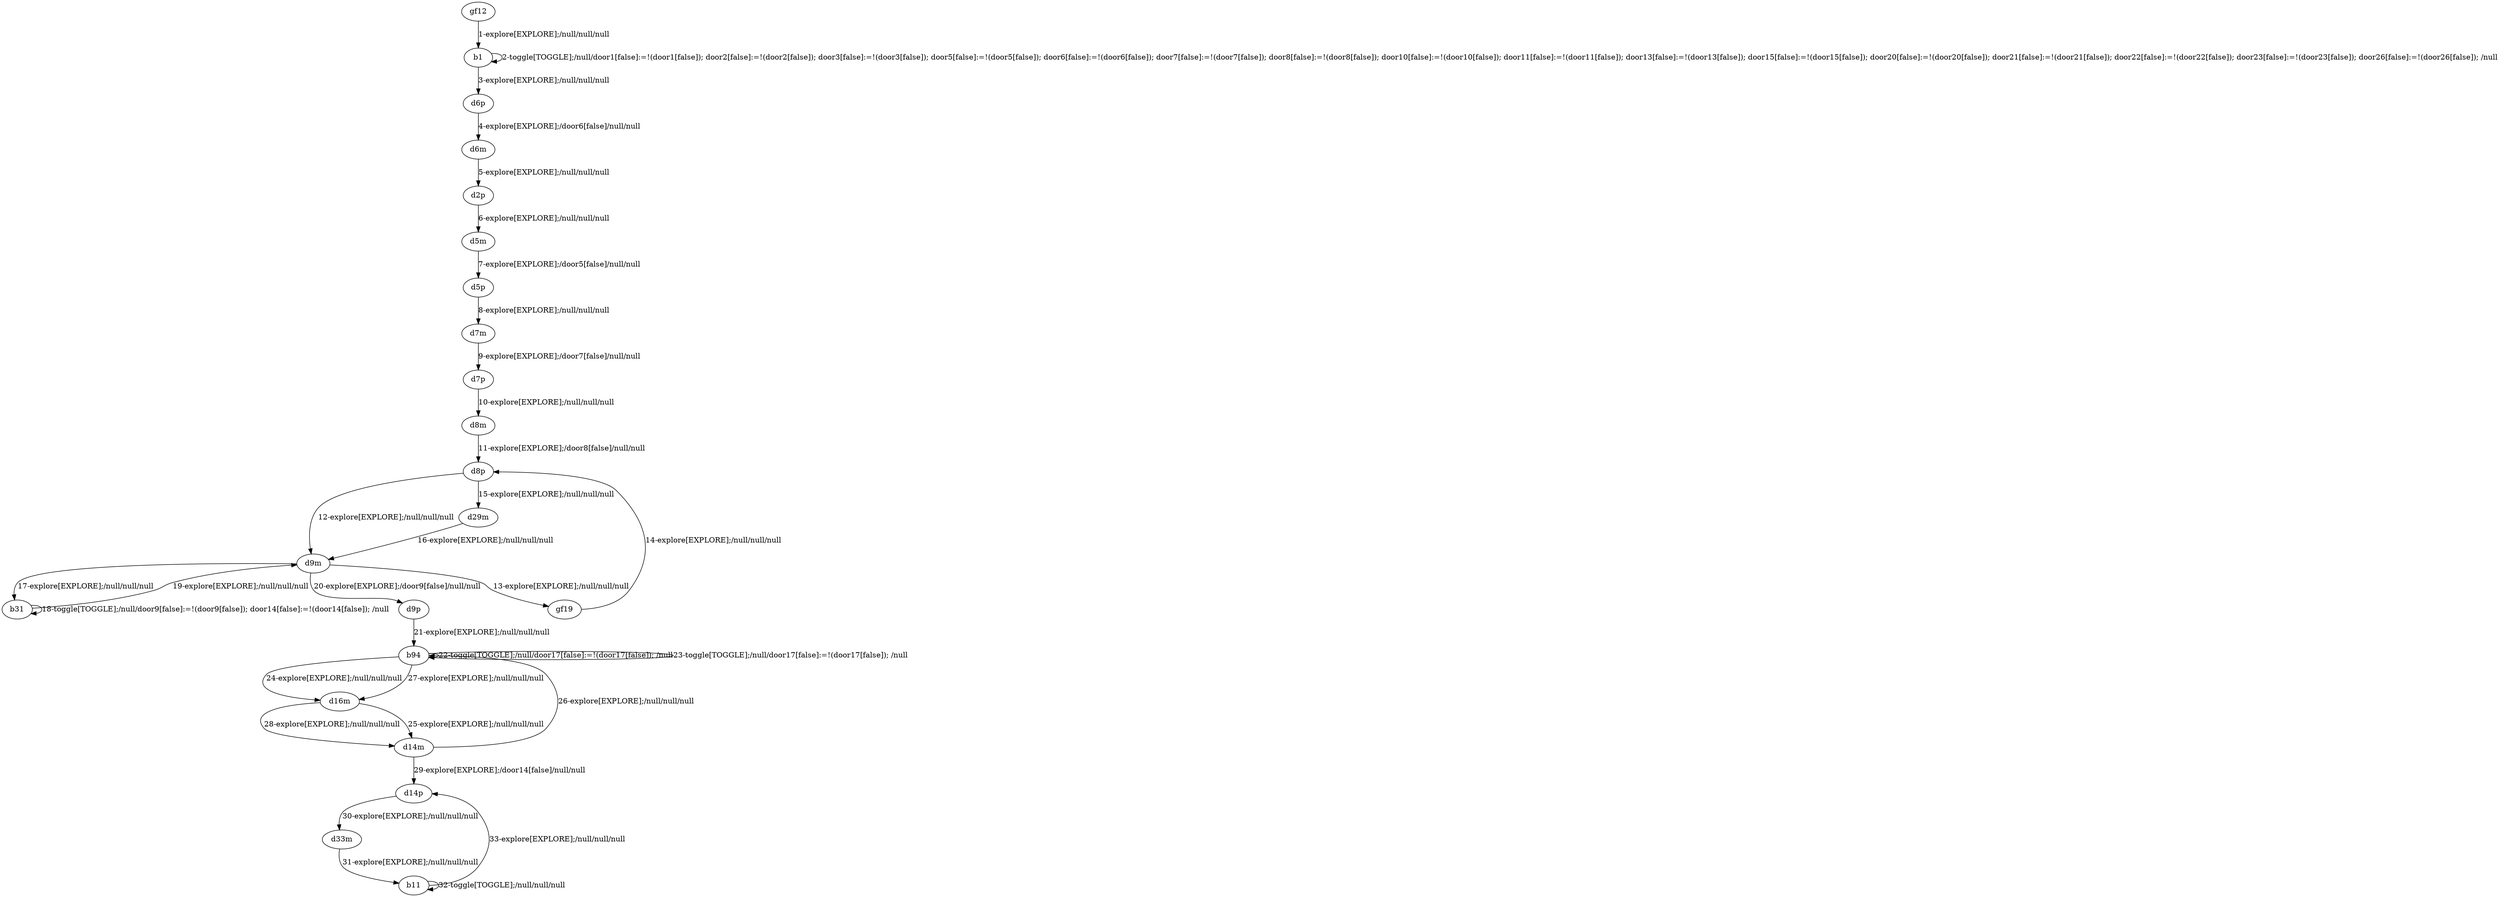 # Total number of goals covered by this test: 1
# b11 --> b11

digraph g {
"gf12" -> "b1" [label = "1-explore[EXPLORE];/null/null/null"];
"b1" -> "b1" [label = "2-toggle[TOGGLE];/null/door1[false]:=!(door1[false]); door2[false]:=!(door2[false]); door3[false]:=!(door3[false]); door5[false]:=!(door5[false]); door6[false]:=!(door6[false]); door7[false]:=!(door7[false]); door8[false]:=!(door8[false]); door10[false]:=!(door10[false]); door11[false]:=!(door11[false]); door13[false]:=!(door13[false]); door15[false]:=!(door15[false]); door20[false]:=!(door20[false]); door21[false]:=!(door21[false]); door22[false]:=!(door22[false]); door23[false]:=!(door23[false]); door26[false]:=!(door26[false]); /null"];
"b1" -> "d6p" [label = "3-explore[EXPLORE];/null/null/null"];
"d6p" -> "d6m" [label = "4-explore[EXPLORE];/door6[false]/null/null"];
"d6m" -> "d2p" [label = "5-explore[EXPLORE];/null/null/null"];
"d2p" -> "d5m" [label = "6-explore[EXPLORE];/null/null/null"];
"d5m" -> "d5p" [label = "7-explore[EXPLORE];/door5[false]/null/null"];
"d5p" -> "d7m" [label = "8-explore[EXPLORE];/null/null/null"];
"d7m" -> "d7p" [label = "9-explore[EXPLORE];/door7[false]/null/null"];
"d7p" -> "d8m" [label = "10-explore[EXPLORE];/null/null/null"];
"d8m" -> "d8p" [label = "11-explore[EXPLORE];/door8[false]/null/null"];
"d8p" -> "d9m" [label = "12-explore[EXPLORE];/null/null/null"];
"d9m" -> "gf19" [label = "13-explore[EXPLORE];/null/null/null"];
"gf19" -> "d8p" [label = "14-explore[EXPLORE];/null/null/null"];
"d8p" -> "d29m" [label = "15-explore[EXPLORE];/null/null/null"];
"d29m" -> "d9m" [label = "16-explore[EXPLORE];/null/null/null"];
"d9m" -> "b31" [label = "17-explore[EXPLORE];/null/null/null"];
"b31" -> "b31" [label = "18-toggle[TOGGLE];/null/door9[false]:=!(door9[false]); door14[false]:=!(door14[false]); /null"];
"b31" -> "d9m" [label = "19-explore[EXPLORE];/null/null/null"];
"d9m" -> "d9p" [label = "20-explore[EXPLORE];/door9[false]/null/null"];
"d9p" -> "b94" [label = "21-explore[EXPLORE];/null/null/null"];
"b94" -> "b94" [label = "22-toggle[TOGGLE];/null/door17[false]:=!(door17[false]); /null"];
"b94" -> "b94" [label = "23-toggle[TOGGLE];/null/door17[false]:=!(door17[false]); /null"];
"b94" -> "d16m" [label = "24-explore[EXPLORE];/null/null/null"];
"d16m" -> "d14m" [label = "25-explore[EXPLORE];/null/null/null"];
"d14m" -> "b94" [label = "26-explore[EXPLORE];/null/null/null"];
"b94" -> "d16m" [label = "27-explore[EXPLORE];/null/null/null"];
"d16m" -> "d14m" [label = "28-explore[EXPLORE];/null/null/null"];
"d14m" -> "d14p" [label = "29-explore[EXPLORE];/door14[false]/null/null"];
"d14p" -> "d33m" [label = "30-explore[EXPLORE];/null/null/null"];
"d33m" -> "b11" [label = "31-explore[EXPLORE];/null/null/null"];
"b11" -> "b11" [label = "32-toggle[TOGGLE];/null/null/null"];
"b11" -> "d14p" [label = "33-explore[EXPLORE];/null/null/null"];
}